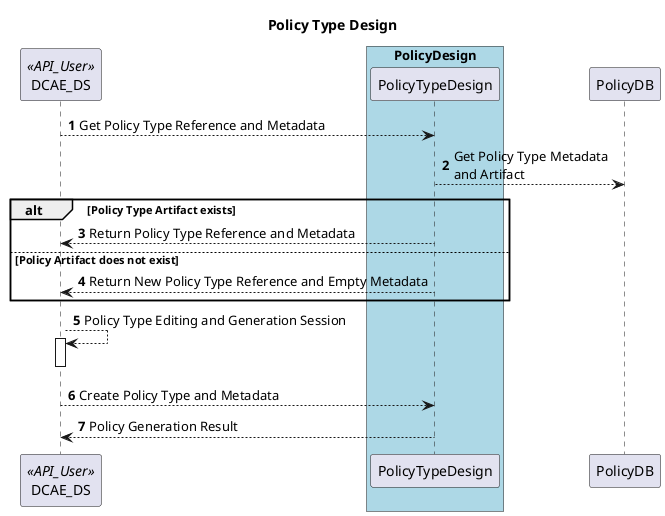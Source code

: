@startuml

title Policy Type Design

participant DCAE_DS <<API_User >>
box "PolicyDesign" #LightBlue
  participant PolicyTypeDesign
end box
autonumber

DCAE_DS --> PolicyTypeDesign : Get Policy Type Reference and Metadata
PolicyTypeDesign --> PolicyDB : Get Policy Type Metadata\nand Artifact

alt Policy Type Artifact exists
  PolicyTypeDesign --> DCAE_DS : Return Policy Type Reference and Metadata
else Policy Artifact does not exist
  PolicyTypeDesign --> DCAE_DS : Return New Policy Type Reference and Empty Metadata
end

DCAE_DS --> DCAE_DS : Policy Type Editing and Generation Session

activate DCAE_DS
deactivate DCAE_DS

DCAE_DS --> PolicyTypeDesign : Create Policy Type and Metadata
PolicyTypeDesign --> DCAE_DS : Policy Generation Result

@enduml